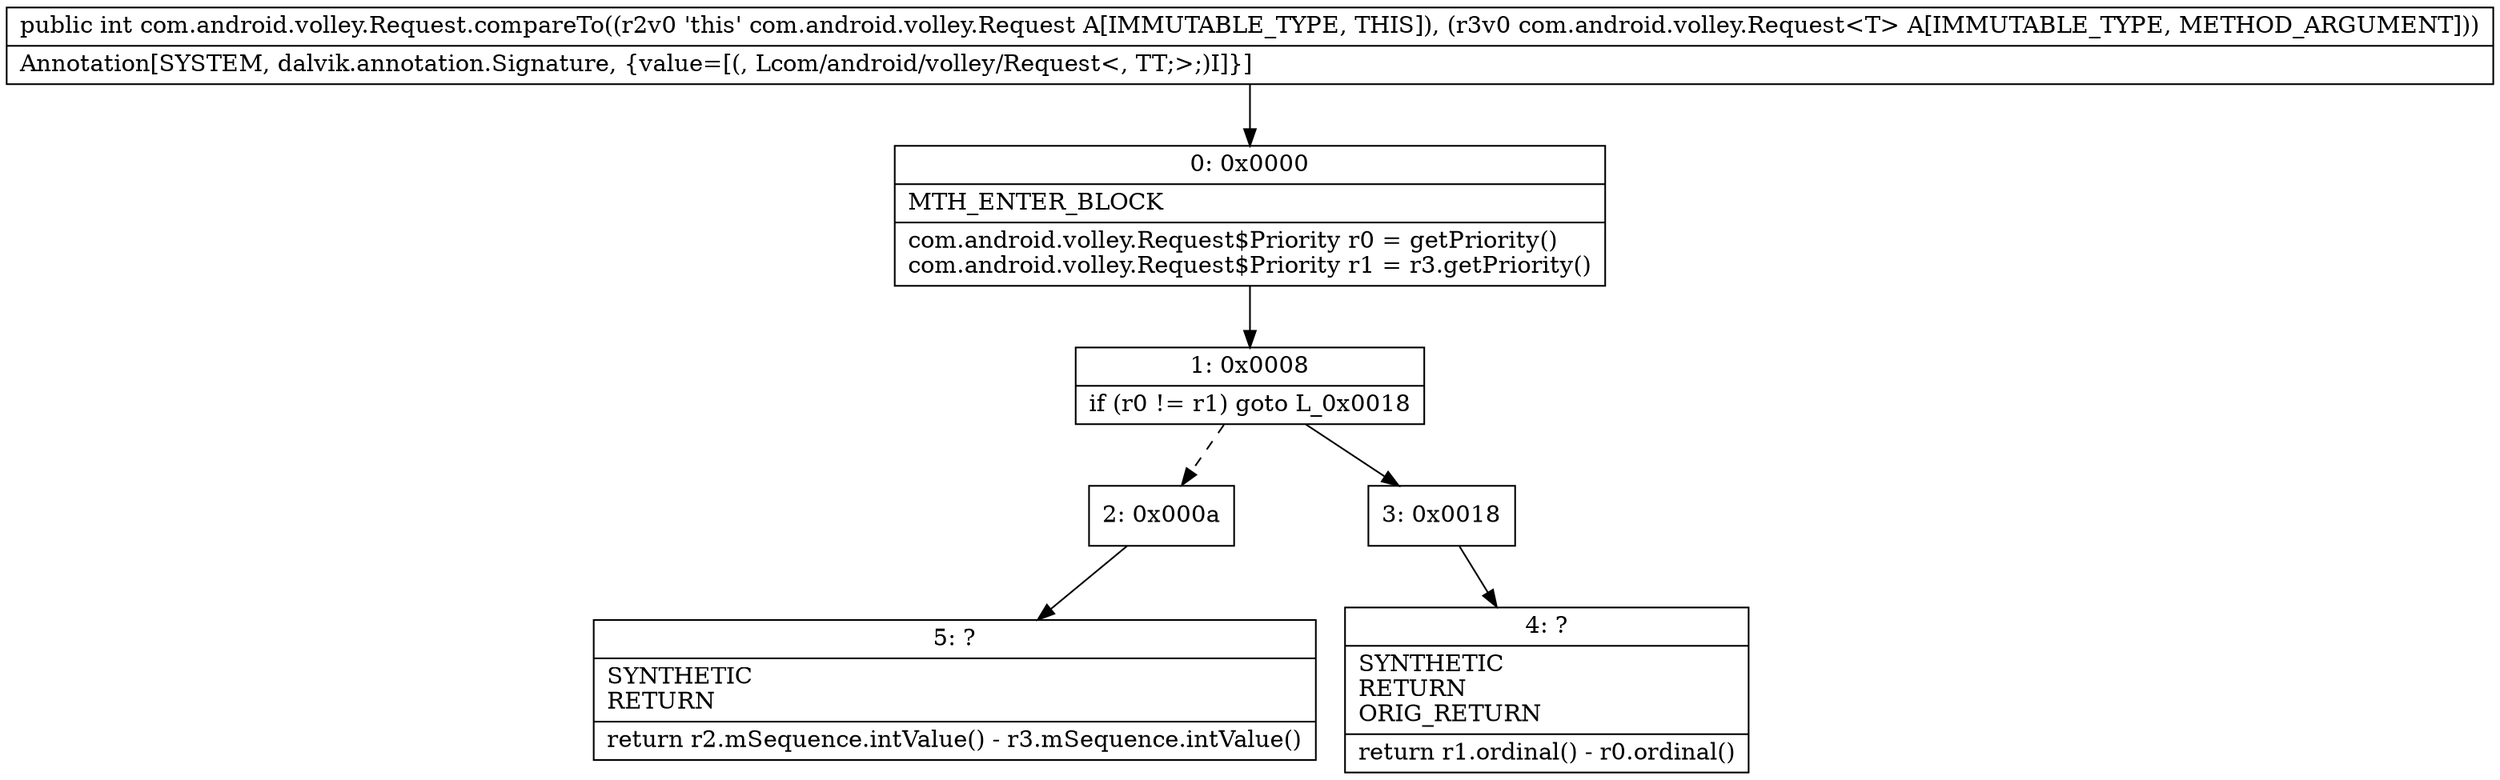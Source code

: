 digraph "CFG forcom.android.volley.Request.compareTo(Lcom\/android\/volley\/Request;)I" {
Node_0 [shape=record,label="{0\:\ 0x0000|MTH_ENTER_BLOCK\l|com.android.volley.Request$Priority r0 = getPriority()\lcom.android.volley.Request$Priority r1 = r3.getPriority()\l}"];
Node_1 [shape=record,label="{1\:\ 0x0008|if (r0 != r1) goto L_0x0018\l}"];
Node_2 [shape=record,label="{2\:\ 0x000a}"];
Node_3 [shape=record,label="{3\:\ 0x0018}"];
Node_4 [shape=record,label="{4\:\ ?|SYNTHETIC\lRETURN\lORIG_RETURN\l|return r1.ordinal() \- r0.ordinal()\l}"];
Node_5 [shape=record,label="{5\:\ ?|SYNTHETIC\lRETURN\l|return r2.mSequence.intValue() \- r3.mSequence.intValue()\l}"];
MethodNode[shape=record,label="{public int com.android.volley.Request.compareTo((r2v0 'this' com.android.volley.Request A[IMMUTABLE_TYPE, THIS]), (r3v0 com.android.volley.Request\<T\> A[IMMUTABLE_TYPE, METHOD_ARGUMENT]))  | Annotation[SYSTEM, dalvik.annotation.Signature, \{value=[(, Lcom\/android\/volley\/Request\<, TT;\>;)I]\}]\l}"];
MethodNode -> Node_0;
Node_0 -> Node_1;
Node_1 -> Node_2[style=dashed];
Node_1 -> Node_3;
Node_2 -> Node_5;
Node_3 -> Node_4;
}


